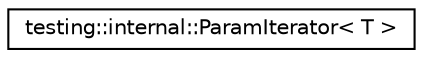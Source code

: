 digraph G
{
  edge [fontname="Helvetica",fontsize="10",labelfontname="Helvetica",labelfontsize="10"];
  node [fontname="Helvetica",fontsize="10",shape=record];
  rankdir="LR";
  Node1 [label="testing::internal::ParamIterator\< T \>",height=0.2,width=0.4,color="black", fillcolor="white", style="filled",URL="$classtesting_1_1internal_1_1ParamIterator.html"];
}
